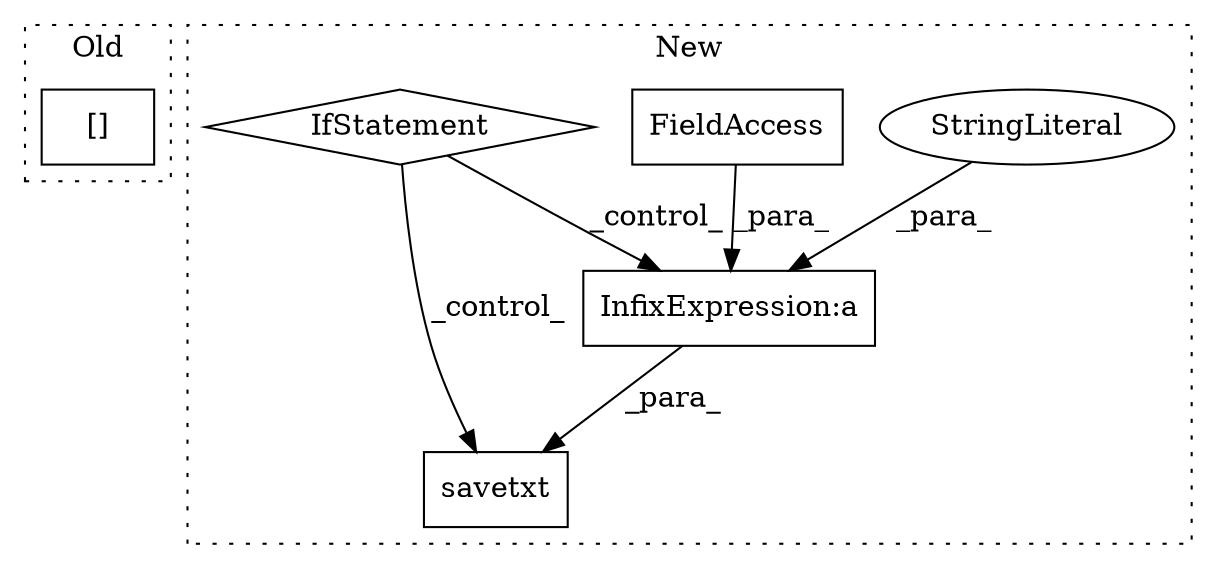 digraph G {
subgraph cluster0 {
1 [label="[]" a="2" s="2705,2727" l="21,1" shape="box"];
label = "Old";
style="dotted";
}
subgraph cluster1 {
2 [label="savetxt" a="32" s="2833,2856" l="8,1" shape="box"];
3 [label="InfixExpression:a" a="27" s="2466" l="3" shape="box"];
4 [label="StringLiteral" a="45" s="2447" l="19" shape="ellipse"];
5 [label="FieldAccess" a="22" s="2469" l="10" shape="box"];
6 [label="IfStatement" a="25" s="2383,2424" l="4,2" shape="diamond"];
label = "New";
style="dotted";
}
3 -> 2 [label="_para_"];
4 -> 3 [label="_para_"];
5 -> 3 [label="_para_"];
6 -> 3 [label="_control_"];
6 -> 2 [label="_control_"];
}